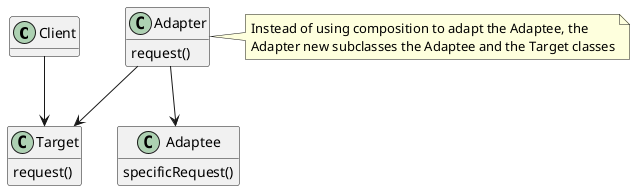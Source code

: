 
@startuml
'https://plantuml.com/class-diagram

class Client

hide Client members
show Client methods


class Target {
    request()
}
hide Target members
show Target methods


class Adapter {
  request()
}
note right : Instead of using composition to adapt the Adaptee, the\nAdapter new subclasses the Adaptee and the Target classes
hide Adapter members
show Adapter methods


class Adaptee {
    specificRequest()
}
hide Adaptee members
show Adaptee methods


Client --> Target
Adapter --> Target
Adapter --> Adaptee

@enduml


